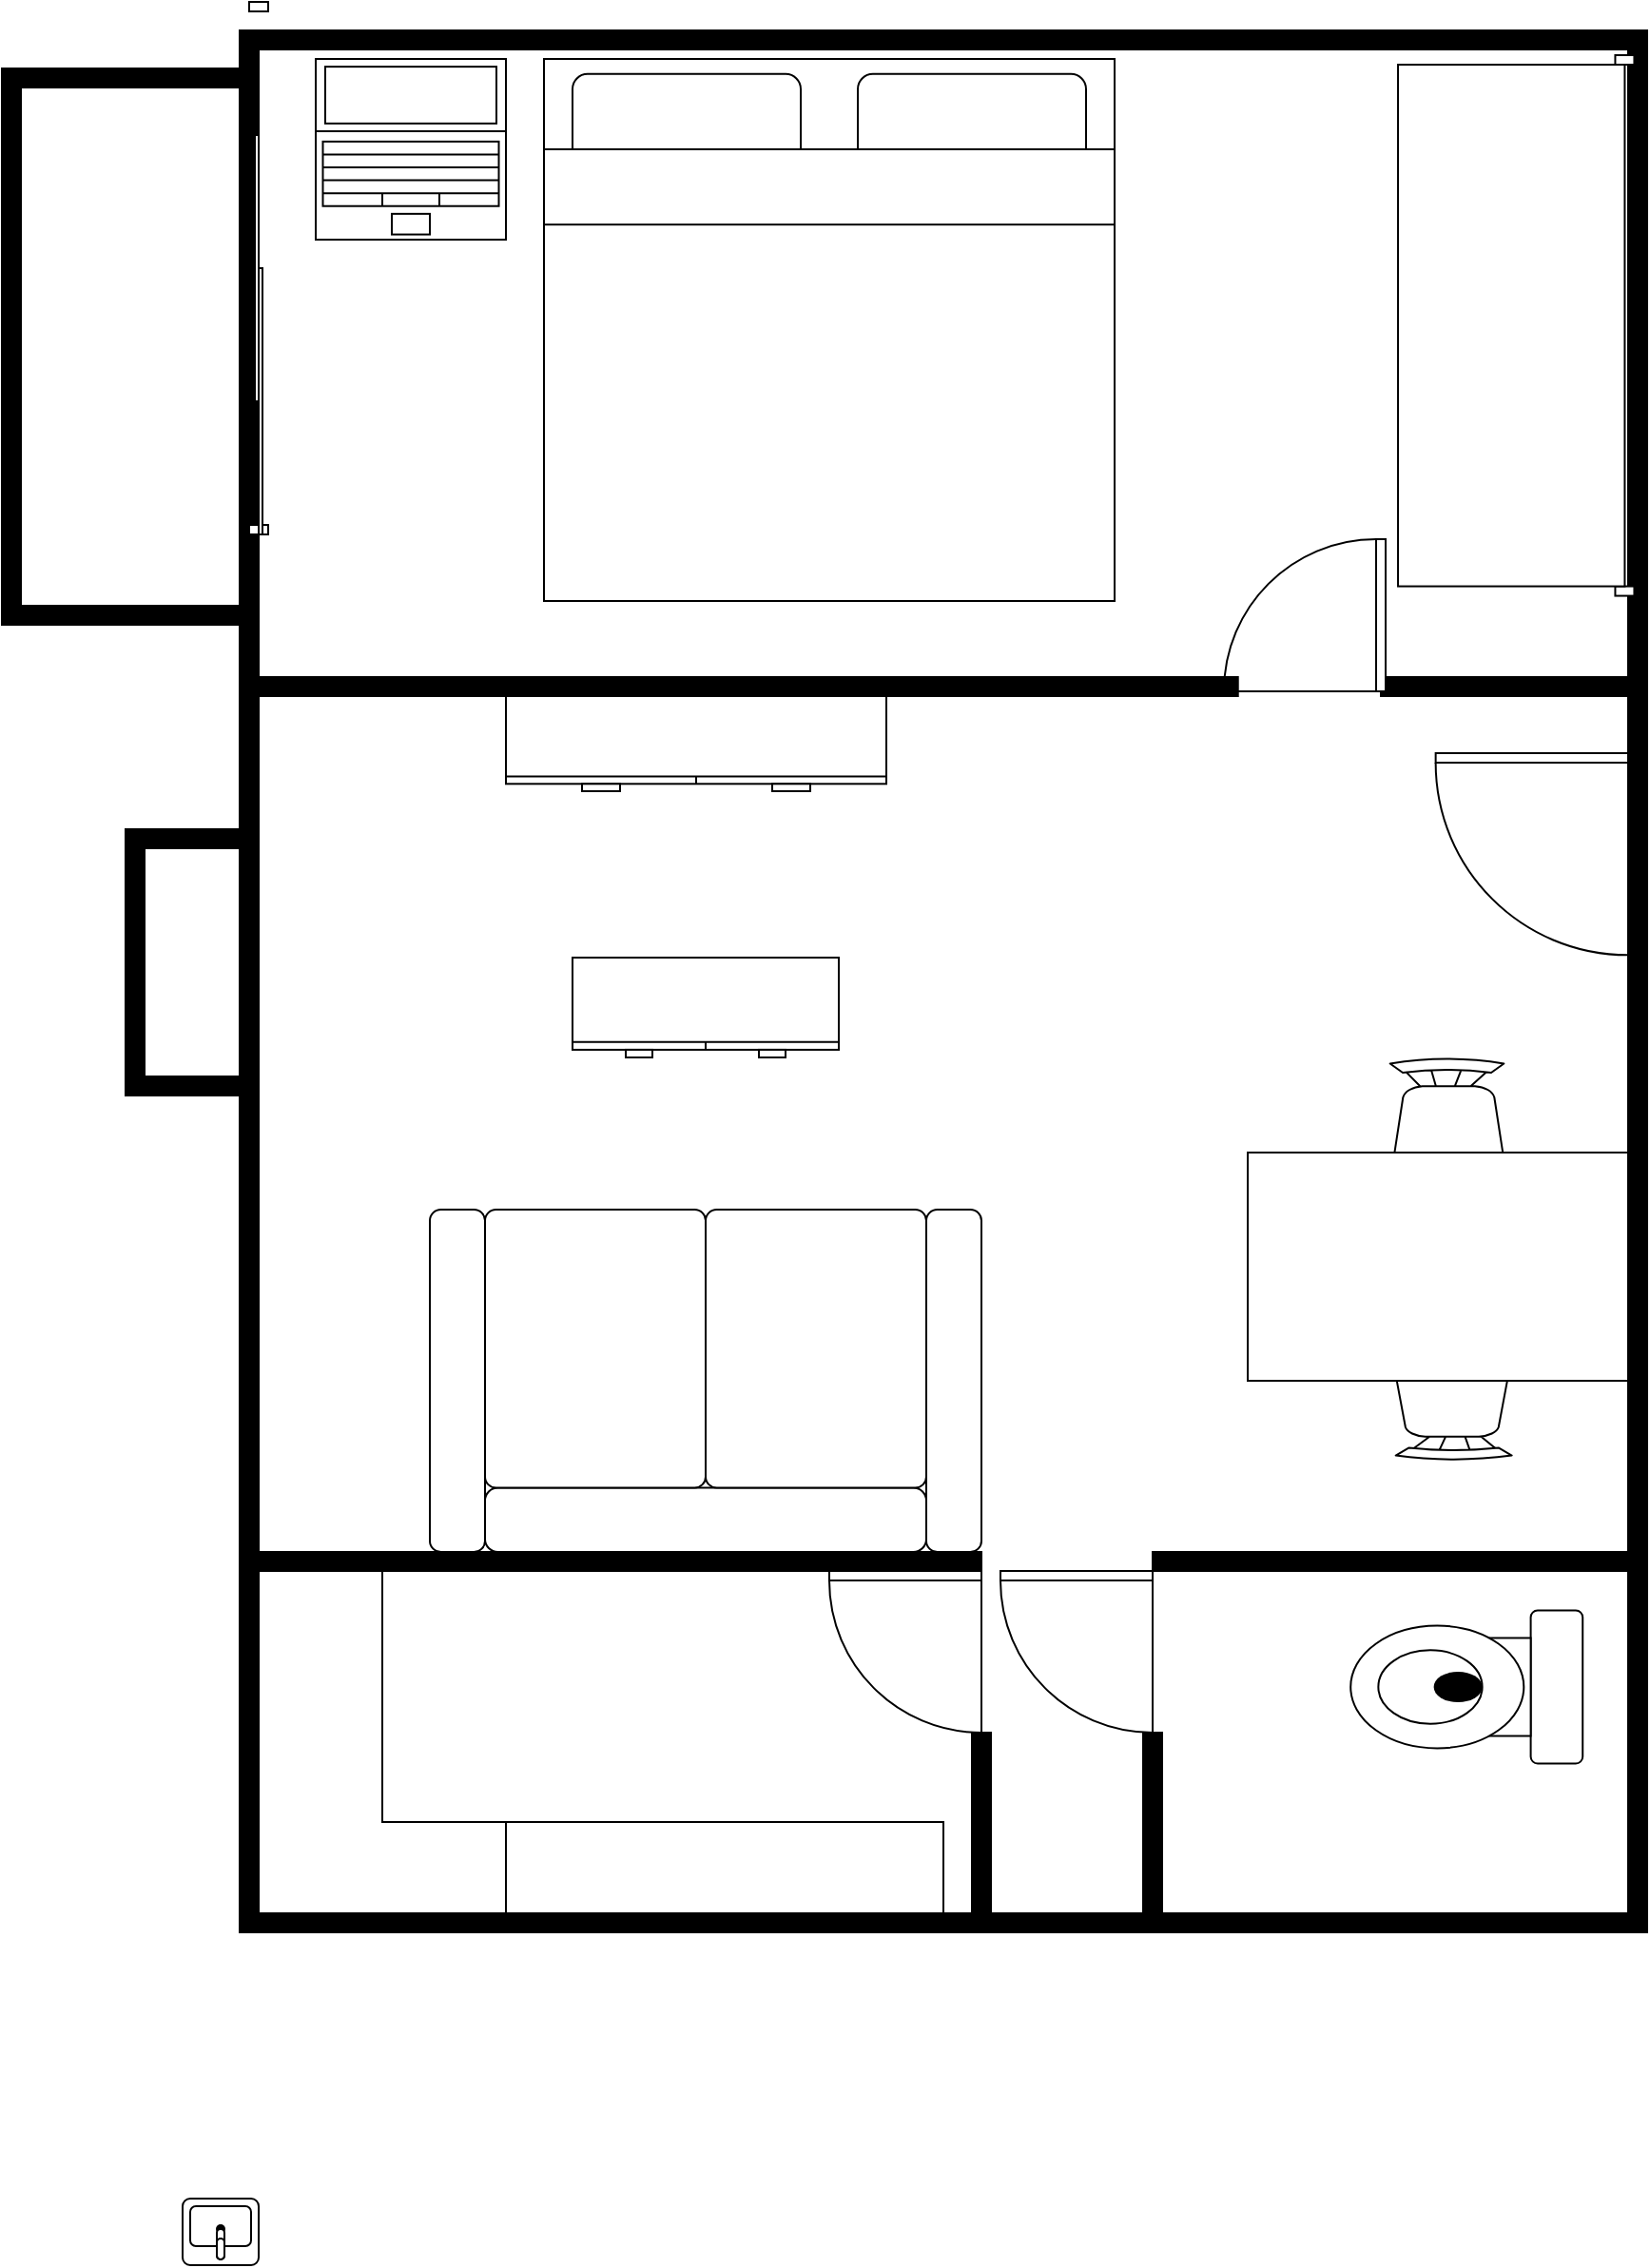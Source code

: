 <mxfile version="22.1.5" type="github">
  <diagram name="第 1 页" id="pUOc483XWv1u6K1pJg7E">
    <mxGraphModel dx="1970" dy="1144" grid="1" gridSize="10" guides="1" tooltips="1" connect="1" arrows="1" fold="1" page="1" pageScale="2" pageWidth="827" pageHeight="1169" math="0" shadow="0">
      <root>
        <mxCell id="0" />
        <mxCell id="1" parent="0" />
        <mxCell id="Ca7ZXE2s1eLJQxfc2exL-1" value="" style="verticalLabelPosition=bottom;html=1;verticalAlign=top;align=center;shape=mxgraph.floorplan.room;fillColor=strokeColor;" vertex="1" parent="1">
          <mxGeometry x="190" y="180" width="740" height="1000" as="geometry" />
        </mxCell>
        <mxCell id="Ca7ZXE2s1eLJQxfc2exL-3" value="" style="verticalLabelPosition=bottom;html=1;verticalAlign=top;align=center;shape=mxgraph.floorplan.wall;fillColor=strokeColor;" vertex="1" parent="1">
          <mxGeometry x="194.86" y="520" width="520" height="10" as="geometry" />
        </mxCell>
        <mxCell id="Ca7ZXE2s1eLJQxfc2exL-4" value="" style="verticalLabelPosition=bottom;html=1;verticalAlign=top;align=center;shape=mxgraph.floorplan.doorRight;aspect=fixed;" vertex="1" parent="1">
          <mxGeometry x="818.82" y="560" width="101.18" height="107.5" as="geometry" />
        </mxCell>
        <mxCell id="Ca7ZXE2s1eLJQxfc2exL-6" value="" style="verticalLabelPosition=bottom;html=1;verticalAlign=top;align=center;shape=mxgraph.floorplan.wall;fillColor=strokeColor;" vertex="1" parent="1">
          <mxGeometry x="790" y="520" width="130" height="10" as="geometry" />
        </mxCell>
        <mxCell id="Ca7ZXE2s1eLJQxfc2exL-7" value="" style="verticalLabelPosition=bottom;html=1;verticalAlign=top;align=center;shape=mxgraph.floorplan.doorRight;aspect=fixed;rotation=90;" vertex="1" parent="1">
          <mxGeometry x="710" y="445" width="80" height="85" as="geometry" />
        </mxCell>
        <mxCell id="Ca7ZXE2s1eLJQxfc2exL-8" value="" style="verticalLabelPosition=bottom;html=1;verticalAlign=top;align=center;shape=mxgraph.floorplan.bed_double;" vertex="1" parent="1">
          <mxGeometry x="350" y="195" width="300" height="285" as="geometry" />
        </mxCell>
        <mxCell id="Ca7ZXE2s1eLJQxfc2exL-9" value="" style="verticalLabelPosition=bottom;html=1;verticalAlign=top;align=center;shape=mxgraph.floorplan.couch;rotation=-180;" vertex="1" parent="1">
          <mxGeometry x="290" y="800" width="290" height="180" as="geometry" />
        </mxCell>
        <mxCell id="Ca7ZXE2s1eLJQxfc2exL-10" value="" style="verticalLabelPosition=bottom;html=1;verticalAlign=top;align=center;shape=mxgraph.floorplan.wall;fillColor=strokeColor;" vertex="1" parent="1">
          <mxGeometry x="200" y="980" width="380" height="10" as="geometry" />
        </mxCell>
        <mxCell id="Ca7ZXE2s1eLJQxfc2exL-11" value="" style="verticalLabelPosition=bottom;html=1;verticalAlign=top;align=center;shape=mxgraph.floorplan.wall;fillColor=strokeColor;" vertex="1" parent="1">
          <mxGeometry x="670" y="980" width="260" height="10" as="geometry" />
        </mxCell>
        <mxCell id="Ca7ZXE2s1eLJQxfc2exL-12" value="" style="verticalLabelPosition=bottom;html=1;verticalAlign=top;align=center;shape=mxgraph.floorplan.doorRight;aspect=fixed;rotation=0;" vertex="1" parent="1">
          <mxGeometry x="590" y="990" width="80" height="85" as="geometry" />
        </mxCell>
        <mxCell id="Ca7ZXE2s1eLJQxfc2exL-13" value="" style="verticalLabelPosition=bottom;html=1;verticalAlign=top;align=center;shape=mxgraph.floorplan.wall;fillColor=strokeColor;rotation=90;" vertex="1" parent="1">
          <mxGeometry x="620" y="1120" width="100" height="10" as="geometry" />
        </mxCell>
        <mxCell id="Ca7ZXE2s1eLJQxfc2exL-14" value="" style="verticalLabelPosition=bottom;html=1;verticalAlign=top;align=center;shape=mxgraph.floorplan.toilet;rotation=90;" vertex="1" parent="1">
          <mxGeometry x="794.86" y="990" width="80.5" height="122" as="geometry" />
        </mxCell>
        <mxCell id="Ca7ZXE2s1eLJQxfc2exL-15" value="" style="verticalLabelPosition=bottom;html=1;verticalAlign=top;align=center;shape=mxgraph.floorplan.sink_22;rotation=-180;" vertex="1" parent="1">
          <mxGeometry x="160" y="1320" width="40" height="35" as="geometry" />
        </mxCell>
        <mxCell id="Ca7ZXE2s1eLJQxfc2exL-17" value="" style="verticalLabelPosition=bottom;html=1;verticalAlign=top;align=center;shape=mxgraph.floorplan.doorSlidingGlass;dx=0.25;rotation=-90;" vertex="1" parent="1">
          <mxGeometry x="60" y="300" width="280" height="10" as="geometry" />
        </mxCell>
        <mxCell id="Ca7ZXE2s1eLJQxfc2exL-18" value="" style="verticalLabelPosition=bottom;html=1;verticalAlign=top;align=center;shape=mxgraph.floorplan.wallU;fillColor=strokeColor;rotation=-90;" vertex="1" parent="1">
          <mxGeometry x="-18.75" y="283.75" width="292.5" height="125" as="geometry" />
        </mxCell>
        <mxCell id="Ca7ZXE2s1eLJQxfc2exL-19" value="" style="verticalLabelPosition=bottom;html=1;verticalAlign=top;align=center;shape=mxgraph.floorplan.wallU;fillColor=strokeColor;rotation=-90;" vertex="1" parent="1">
          <mxGeometry x="95" y="635" width="140" height="70" as="geometry" />
        </mxCell>
        <mxCell id="Ca7ZXE2s1eLJQxfc2exL-25" value="" style="verticalLabelPosition=bottom;html=1;verticalAlign=top;align=center;shape=mxgraph.floorplan.chair;shadow=0;" vertex="1" parent="1">
          <mxGeometry x="794.86" y="720" width="60" height="62" as="geometry" />
        </mxCell>
        <mxCell id="Ca7ZXE2s1eLJQxfc2exL-26" value="" style="verticalLabelPosition=bottom;html=1;verticalAlign=top;align=center;shape=mxgraph.floorplan.chair;shadow=0;rotation=180;" vertex="1" parent="1">
          <mxGeometry x="797.64" y="880" width="61.18" height="52" as="geometry" />
        </mxCell>
        <mxCell id="Ca7ZXE2s1eLJQxfc2exL-27" value="" style="shape=rect;shadow=0;html=1;" vertex="1" parent="1">
          <mxGeometry x="720" y="770" width="200" height="120" as="geometry" />
        </mxCell>
        <mxCell id="Ca7ZXE2s1eLJQxfc2exL-32" value="" style="verticalLabelPosition=bottom;html=1;verticalAlign=top;align=center;shape=mxgraph.floorplan.doorOverhead;rotation=-90;" vertex="1" parent="1">
          <mxGeometry x="718.98" y="273.04" width="284.28" height="124.2" as="geometry" />
        </mxCell>
        <mxCell id="Ca7ZXE2s1eLJQxfc2exL-33" value="" style="verticalLabelPosition=bottom;html=1;verticalAlign=top;align=center;shape=mxgraph.floorplan.laptop;" vertex="1" parent="1">
          <mxGeometry x="230" y="195" width="100" height="95" as="geometry" />
        </mxCell>
        <mxCell id="Ca7ZXE2s1eLJQxfc2exL-34" value="" style="verticalLabelPosition=bottom;html=1;verticalAlign=top;align=center;shape=mxgraph.floorplan.dresser;" vertex="1" parent="1">
          <mxGeometry x="330" y="530" width="200" height="50" as="geometry" />
        </mxCell>
        <mxCell id="Ca7ZXE2s1eLJQxfc2exL-35" value="" style="verticalLabelPosition=bottom;html=1;verticalAlign=top;align=center;shape=mxgraph.floorplan.dresser;" vertex="1" parent="1">
          <mxGeometry x="365" y="667.5" width="140" height="52.5" as="geometry" />
        </mxCell>
        <mxCell id="Ca7ZXE2s1eLJQxfc2exL-36" value="" style="verticalLabelPosition=bottom;html=1;verticalAlign=top;align=center;shape=mxgraph.floorplan.desk_corner_2;rotation=-90;" vertex="1" parent="1">
          <mxGeometry x="175" y="1015" width="180" height="130" as="geometry" />
        </mxCell>
        <mxCell id="Ca7ZXE2s1eLJQxfc2exL-37" value="" style="rounded=0;whiteSpace=wrap;html=1;" vertex="1" parent="1">
          <mxGeometry x="330" y="1122" width="230" height="48" as="geometry" />
        </mxCell>
        <mxCell id="Ca7ZXE2s1eLJQxfc2exL-38" value="" style="verticalLabelPosition=bottom;html=1;verticalAlign=top;align=center;shape=mxgraph.floorplan.wall;fillColor=strokeColor;rotation=90;" vertex="1" parent="1">
          <mxGeometry x="530" y="1120" width="100" height="10" as="geometry" />
        </mxCell>
        <mxCell id="Ca7ZXE2s1eLJQxfc2exL-39" value="" style="verticalLabelPosition=bottom;html=1;verticalAlign=top;align=center;shape=mxgraph.floorplan.doorRight;aspect=fixed;rotation=0;" vertex="1" parent="1">
          <mxGeometry x="500" y="990" width="80" height="85" as="geometry" />
        </mxCell>
      </root>
    </mxGraphModel>
  </diagram>
</mxfile>
